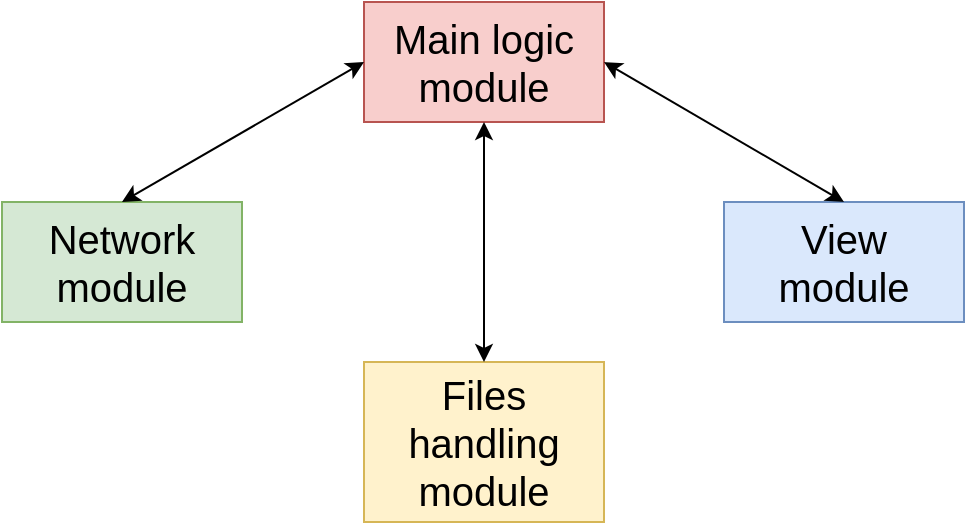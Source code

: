 <mxfile version="20.7.4" type="device"><diagram id="cy-3tEn0hkld1kbkg3t_" name="Page-1"><mxGraphModel dx="1114" dy="2265" grid="1" gridSize="10" guides="1" tooltips="1" connect="1" arrows="1" fold="1" page="1" pageScale="1" pageWidth="850" pageHeight="1100" math="0" shadow="0"><root><mxCell id="0"/><mxCell id="1" parent="0"/><mxCell id="mHdywZ4DDBOGY5n_V7t1-1" value="Main logic&lt;br&gt;module" style="rounded=0;whiteSpace=wrap;html=1;fontSize=20;fillColor=#f8cecc;strokeColor=#b85450;" vertex="1" parent="1"><mxGeometry x="341" y="-1050" width="120" height="60" as="geometry"/></mxCell><mxCell id="mHdywZ4DDBOGY5n_V7t1-2" value="Network module" style="rounded=0;whiteSpace=wrap;html=1;fontSize=20;fillColor=#d5e8d4;strokeColor=#82b366;" vertex="1" parent="1"><mxGeometry x="160" y="-950" width="120" height="60" as="geometry"/></mxCell><mxCell id="mHdywZ4DDBOGY5n_V7t1-3" value="View&lt;br&gt;module" style="rounded=0;whiteSpace=wrap;html=1;fontSize=20;fillColor=#dae8fc;strokeColor=#6c8ebf;" vertex="1" parent="1"><mxGeometry x="521" y="-950" width="120" height="60" as="geometry"/></mxCell><mxCell id="mHdywZ4DDBOGY5n_V7t1-4" value="Files handling module" style="rounded=0;whiteSpace=wrap;html=1;fontSize=20;fillColor=#fff2cc;strokeColor=#d6b656;" vertex="1" parent="1"><mxGeometry x="341" y="-870" width="120" height="80" as="geometry"/></mxCell><mxCell id="mHdywZ4DDBOGY5n_V7t1-5" value="" style="endArrow=classic;startArrow=classic;html=1;rounded=0;exitX=0.5;exitY=0;exitDx=0;exitDy=0;entryX=0.5;entryY=1;entryDx=0;entryDy=0;" edge="1" parent="1" source="mHdywZ4DDBOGY5n_V7t1-4" target="mHdywZ4DDBOGY5n_V7t1-1"><mxGeometry width="50" height="50" relative="1" as="geometry"><mxPoint x="340" y="-920" as="sourcePoint"/><mxPoint x="390" y="-970" as="targetPoint"/></mxGeometry></mxCell><mxCell id="mHdywZ4DDBOGY5n_V7t1-6" value="" style="endArrow=classic;startArrow=classic;html=1;rounded=0;exitX=0.5;exitY=0;exitDx=0;exitDy=0;entryX=0;entryY=0.5;entryDx=0;entryDy=0;" edge="1" parent="1" source="mHdywZ4DDBOGY5n_V7t1-2" target="mHdywZ4DDBOGY5n_V7t1-1"><mxGeometry width="50" height="50" relative="1" as="geometry"><mxPoint x="260" y="-980" as="sourcePoint"/><mxPoint x="310" y="-1030" as="targetPoint"/></mxGeometry></mxCell><mxCell id="mHdywZ4DDBOGY5n_V7t1-7" value="" style="endArrow=classic;startArrow=classic;html=1;rounded=0;exitX=1;exitY=0.5;exitDx=0;exitDy=0;entryX=0.5;entryY=0;entryDx=0;entryDy=0;" edge="1" parent="1" source="mHdywZ4DDBOGY5n_V7t1-1" target="mHdywZ4DDBOGY5n_V7t1-3"><mxGeometry width="50" height="50" relative="1" as="geometry"><mxPoint x="550" y="-1030" as="sourcePoint"/><mxPoint x="641" y="-1100" as="targetPoint"/></mxGeometry></mxCell></root></mxGraphModel></diagram></mxfile>